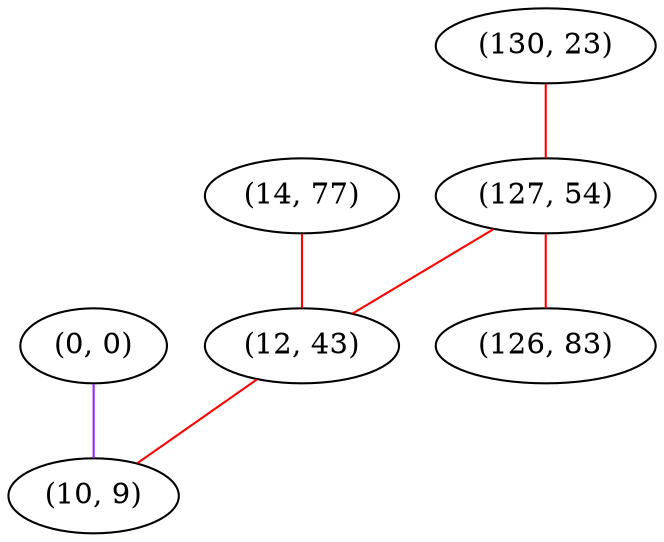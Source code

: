 graph "" {
"(0, 0)";
"(14, 77)";
"(130, 23)";
"(127, 54)";
"(12, 43)";
"(126, 83)";
"(10, 9)";
"(0, 0)" -- "(10, 9)"  [color=purple, key=0, weight=4];
"(14, 77)" -- "(12, 43)"  [color=red, key=0, weight=1];
"(130, 23)" -- "(127, 54)"  [color=red, key=0, weight=1];
"(127, 54)" -- "(126, 83)"  [color=red, key=0, weight=1];
"(127, 54)" -- "(12, 43)"  [color=red, key=0, weight=1];
"(12, 43)" -- "(10, 9)"  [color=red, key=0, weight=1];
}
